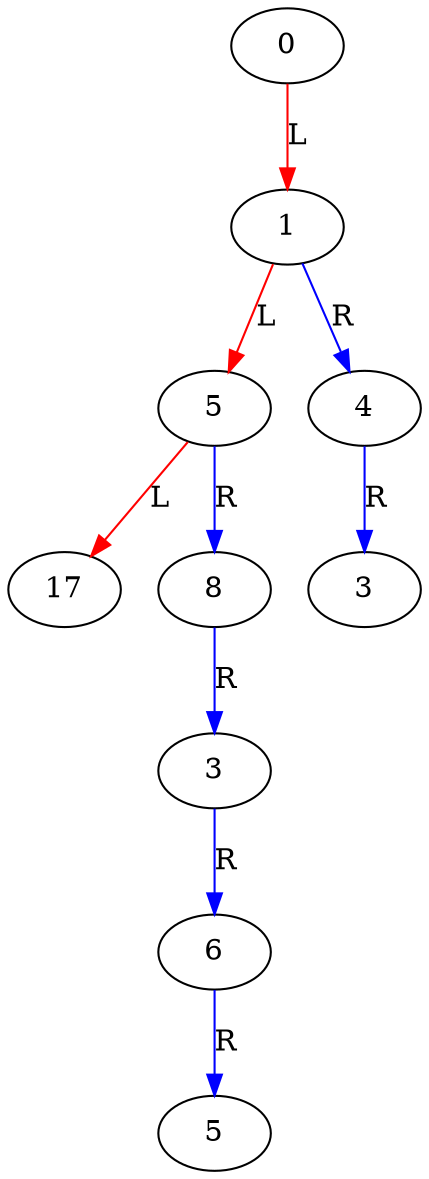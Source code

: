 Digraph G{
94219030794032[label="17"];
94219030794128[label="5"];
94219030794160[label="6"];
94219030794160->94219030794128[color="blue",label="R"];
94219030794192[label="3"];
94219030794192->94219030794160[color="blue",label="R"];
94219030794224[label="8"];
94219030794224->94219030794192[color="blue",label="R"];
94219030793904[label="5"];
94219030793904->94219030794224[color="blue",label="R"];
94219030793904->94219030794032[color="red",label="L"];
94219030794000[label="3"];
94219030794096[label="4"];
94219030794096->94219030794000[color="blue",label="R"];
94219030793936[label="1"];
94219030793936->94219030794096[color="blue",label="R"];
94219030793936->94219030793904[color="red",label="L"];
94219030793968[label="0"];
94219030793968->94219030793936[color="red",label="L"];
}